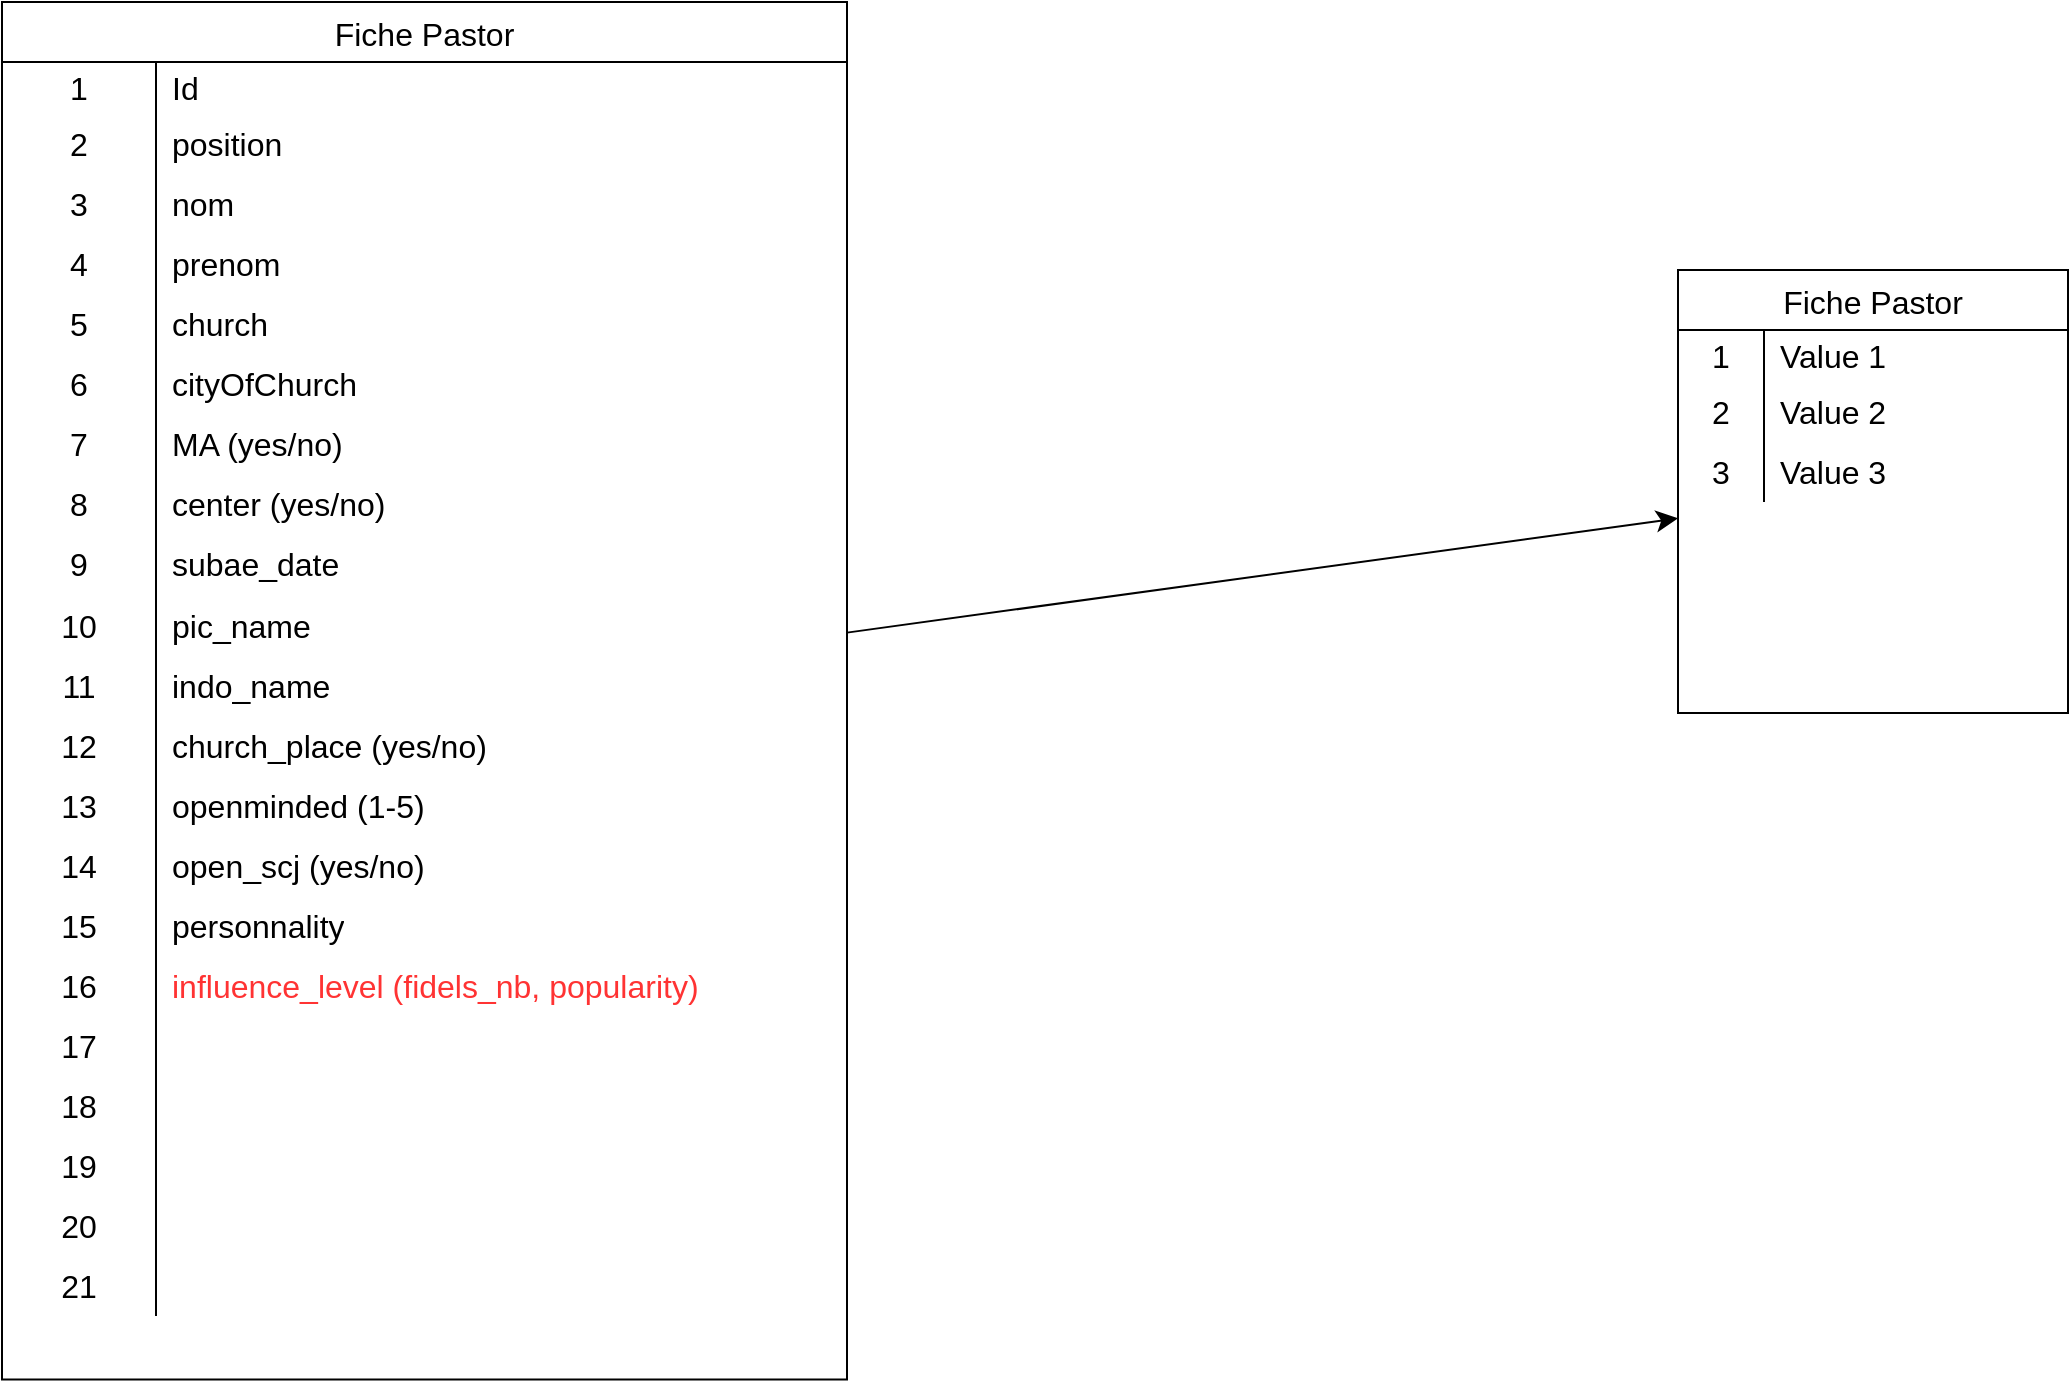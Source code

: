 <mxfile version="25.0.3">
  <diagram name="Page-1" id="ozbyZMw5nNVKGZ8Ik_tq">
    <mxGraphModel dx="2234" dy="788" grid="0" gridSize="10" guides="1" tooltips="1" connect="1" arrows="1" fold="1" page="0" pageScale="1" pageWidth="827" pageHeight="1169" math="0" shadow="0">
      <root>
        <mxCell id="0" />
        <mxCell id="1" parent="0" />
        <mxCell id="2mEy8Sekf_Ez2-nSpunM-34" value="" style="edgeStyle=none;curved=1;rounded=0;orthogonalLoop=1;jettySize=auto;html=1;fontSize=12;startSize=8;endSize=8;" edge="1" parent="1" source="2mEy8Sekf_Ez2-nSpunM-1" target="2mEy8Sekf_Ez2-nSpunM-24">
          <mxGeometry relative="1" as="geometry" />
        </mxCell>
        <mxCell id="2mEy8Sekf_Ez2-nSpunM-1" value="Fiche Pastor" style="shape=table;startSize=30;container=1;collapsible=0;childLayout=tableLayout;fixedRows=1;rowLines=0;fontStyle=0;strokeColor=default;fontSize=16;" vertex="1" parent="1">
          <mxGeometry x="-581" y="82" width="422.5" height="688.75" as="geometry" />
        </mxCell>
        <mxCell id="2mEy8Sekf_Ez2-nSpunM-2" value="" style="shape=tableRow;horizontal=0;startSize=0;swimlaneHead=0;swimlaneBody=0;top=0;left=0;bottom=0;right=0;collapsible=0;dropTarget=0;fillColor=none;points=[[0,0.5],[1,0.5]];portConstraint=eastwest;strokeColor=inherit;fontSize=16;" vertex="1" parent="2mEy8Sekf_Ez2-nSpunM-1">
          <mxGeometry y="30" width="422.5" height="26" as="geometry" />
        </mxCell>
        <mxCell id="2mEy8Sekf_Ez2-nSpunM-3" value="1" style="shape=partialRectangle;html=1;whiteSpace=wrap;connectable=0;fillColor=none;top=0;left=0;bottom=0;right=0;overflow=hidden;pointerEvents=1;strokeColor=inherit;fontSize=16;" vertex="1" parent="2mEy8Sekf_Ez2-nSpunM-2">
          <mxGeometry width="77" height="26" as="geometry">
            <mxRectangle width="77" height="26" as="alternateBounds" />
          </mxGeometry>
        </mxCell>
        <mxCell id="2mEy8Sekf_Ez2-nSpunM-4" value="Id" style="shape=partialRectangle;html=1;whiteSpace=wrap;connectable=0;fillColor=none;top=0;left=0;bottom=0;right=0;align=left;spacingLeft=6;overflow=hidden;strokeColor=inherit;fontSize=16;" vertex="1" parent="2mEy8Sekf_Ez2-nSpunM-2">
          <mxGeometry x="77" width="346" height="26" as="geometry">
            <mxRectangle width="346" height="26" as="alternateBounds" />
          </mxGeometry>
        </mxCell>
        <mxCell id="2mEy8Sekf_Ez2-nSpunM-5" value="" style="shape=tableRow;horizontal=0;startSize=0;swimlaneHead=0;swimlaneBody=0;top=0;left=0;bottom=0;right=0;collapsible=0;dropTarget=0;fillColor=none;points=[[0,0.5],[1,0.5]];portConstraint=eastwest;strokeColor=inherit;fontSize=16;" vertex="1" parent="2mEy8Sekf_Ez2-nSpunM-1">
          <mxGeometry y="56" width="422.5" height="30" as="geometry" />
        </mxCell>
        <mxCell id="2mEy8Sekf_Ez2-nSpunM-6" value="2" style="shape=partialRectangle;html=1;whiteSpace=wrap;connectable=0;fillColor=none;top=0;left=0;bottom=0;right=0;overflow=hidden;strokeColor=inherit;fontSize=16;" vertex="1" parent="2mEy8Sekf_Ez2-nSpunM-5">
          <mxGeometry width="77" height="30" as="geometry">
            <mxRectangle width="77" height="30" as="alternateBounds" />
          </mxGeometry>
        </mxCell>
        <mxCell id="2mEy8Sekf_Ez2-nSpunM-7" value="position" style="shape=partialRectangle;html=1;whiteSpace=wrap;connectable=0;fillColor=none;top=0;left=0;bottom=0;right=0;align=left;spacingLeft=6;overflow=hidden;strokeColor=inherit;fontSize=16;" vertex="1" parent="2mEy8Sekf_Ez2-nSpunM-5">
          <mxGeometry x="77" width="346" height="30" as="geometry">
            <mxRectangle width="346" height="30" as="alternateBounds" />
          </mxGeometry>
        </mxCell>
        <mxCell id="2mEy8Sekf_Ez2-nSpunM-8" value="" style="shape=tableRow;horizontal=0;startSize=0;swimlaneHead=0;swimlaneBody=0;top=0;left=0;bottom=0;right=0;collapsible=0;dropTarget=0;fillColor=none;points=[[0,0.5],[1,0.5]];portConstraint=eastwest;strokeColor=inherit;fontSize=16;" vertex="1" parent="2mEy8Sekf_Ez2-nSpunM-1">
          <mxGeometry y="86" width="422.5" height="30" as="geometry" />
        </mxCell>
        <mxCell id="2mEy8Sekf_Ez2-nSpunM-9" value="3" style="shape=partialRectangle;html=1;whiteSpace=wrap;connectable=0;fillColor=none;top=0;left=0;bottom=0;right=0;overflow=hidden;strokeColor=inherit;fontSize=16;" vertex="1" parent="2mEy8Sekf_Ez2-nSpunM-8">
          <mxGeometry width="77" height="30" as="geometry">
            <mxRectangle width="77" height="30" as="alternateBounds" />
          </mxGeometry>
        </mxCell>
        <mxCell id="2mEy8Sekf_Ez2-nSpunM-10" value="nom" style="shape=partialRectangle;html=1;whiteSpace=wrap;connectable=0;fillColor=none;top=0;left=0;bottom=0;right=0;align=left;spacingLeft=6;overflow=hidden;strokeColor=inherit;fontSize=16;" vertex="1" parent="2mEy8Sekf_Ez2-nSpunM-8">
          <mxGeometry x="77" width="346" height="30" as="geometry">
            <mxRectangle width="346" height="30" as="alternateBounds" />
          </mxGeometry>
        </mxCell>
        <mxCell id="2mEy8Sekf_Ez2-nSpunM-71" style="shape=tableRow;horizontal=0;startSize=0;swimlaneHead=0;swimlaneBody=0;top=0;left=0;bottom=0;right=0;collapsible=0;dropTarget=0;fillColor=none;points=[[0,0.5],[1,0.5]];portConstraint=eastwest;strokeColor=inherit;fontSize=16;" vertex="1" parent="2mEy8Sekf_Ez2-nSpunM-1">
          <mxGeometry y="116" width="422.5" height="30" as="geometry" />
        </mxCell>
        <mxCell id="2mEy8Sekf_Ez2-nSpunM-72" value="4" style="shape=partialRectangle;html=1;whiteSpace=wrap;connectable=0;fillColor=none;top=0;left=0;bottom=0;right=0;overflow=hidden;strokeColor=inherit;fontSize=16;" vertex="1" parent="2mEy8Sekf_Ez2-nSpunM-71">
          <mxGeometry width="77" height="30" as="geometry">
            <mxRectangle width="77" height="30" as="alternateBounds" />
          </mxGeometry>
        </mxCell>
        <mxCell id="2mEy8Sekf_Ez2-nSpunM-73" value="prenom" style="shape=partialRectangle;html=1;whiteSpace=wrap;connectable=0;fillColor=none;top=0;left=0;bottom=0;right=0;align=left;spacingLeft=6;overflow=hidden;strokeColor=inherit;fontSize=16;" vertex="1" parent="2mEy8Sekf_Ez2-nSpunM-71">
          <mxGeometry x="77" width="346" height="30" as="geometry">
            <mxRectangle width="346" height="30" as="alternateBounds" />
          </mxGeometry>
        </mxCell>
        <mxCell id="2mEy8Sekf_Ez2-nSpunM-68" style="shape=tableRow;horizontal=0;startSize=0;swimlaneHead=0;swimlaneBody=0;top=0;left=0;bottom=0;right=0;collapsible=0;dropTarget=0;fillColor=none;points=[[0,0.5],[1,0.5]];portConstraint=eastwest;strokeColor=inherit;fontSize=16;" vertex="1" parent="2mEy8Sekf_Ez2-nSpunM-1">
          <mxGeometry y="146" width="422.5" height="30" as="geometry" />
        </mxCell>
        <mxCell id="2mEy8Sekf_Ez2-nSpunM-69" value="5" style="shape=partialRectangle;html=1;whiteSpace=wrap;connectable=0;fillColor=none;top=0;left=0;bottom=0;right=0;overflow=hidden;strokeColor=inherit;fontSize=16;" vertex="1" parent="2mEy8Sekf_Ez2-nSpunM-68">
          <mxGeometry width="77" height="30" as="geometry">
            <mxRectangle width="77" height="30" as="alternateBounds" />
          </mxGeometry>
        </mxCell>
        <mxCell id="2mEy8Sekf_Ez2-nSpunM-70" value="church" style="shape=partialRectangle;html=1;whiteSpace=wrap;connectable=0;fillColor=none;top=0;left=0;bottom=0;right=0;align=left;spacingLeft=6;overflow=hidden;strokeColor=inherit;fontSize=16;" vertex="1" parent="2mEy8Sekf_Ez2-nSpunM-68">
          <mxGeometry x="77" width="346" height="30" as="geometry">
            <mxRectangle width="346" height="30" as="alternateBounds" />
          </mxGeometry>
        </mxCell>
        <mxCell id="2mEy8Sekf_Ez2-nSpunM-65" style="shape=tableRow;horizontal=0;startSize=0;swimlaneHead=0;swimlaneBody=0;top=0;left=0;bottom=0;right=0;collapsible=0;dropTarget=0;fillColor=none;points=[[0,0.5],[1,0.5]];portConstraint=eastwest;strokeColor=inherit;fontSize=16;" vertex="1" parent="2mEy8Sekf_Ez2-nSpunM-1">
          <mxGeometry y="176" width="422.5" height="30" as="geometry" />
        </mxCell>
        <mxCell id="2mEy8Sekf_Ez2-nSpunM-66" value="6" style="shape=partialRectangle;html=1;whiteSpace=wrap;connectable=0;fillColor=none;top=0;left=0;bottom=0;right=0;overflow=hidden;strokeColor=inherit;fontSize=16;" vertex="1" parent="2mEy8Sekf_Ez2-nSpunM-65">
          <mxGeometry width="77" height="30" as="geometry">
            <mxRectangle width="77" height="30" as="alternateBounds" />
          </mxGeometry>
        </mxCell>
        <mxCell id="2mEy8Sekf_Ez2-nSpunM-67" value="cityOfChurch" style="shape=partialRectangle;html=1;whiteSpace=wrap;connectable=0;fillColor=none;top=0;left=0;bottom=0;right=0;align=left;spacingLeft=6;overflow=hidden;strokeColor=inherit;fontSize=16;" vertex="1" parent="2mEy8Sekf_Ez2-nSpunM-65">
          <mxGeometry x="77" width="346" height="30" as="geometry">
            <mxRectangle width="346" height="30" as="alternateBounds" />
          </mxGeometry>
        </mxCell>
        <mxCell id="2mEy8Sekf_Ez2-nSpunM-62" style="shape=tableRow;horizontal=0;startSize=0;swimlaneHead=0;swimlaneBody=0;top=0;left=0;bottom=0;right=0;collapsible=0;dropTarget=0;fillColor=none;points=[[0,0.5],[1,0.5]];portConstraint=eastwest;strokeColor=inherit;fontSize=16;" vertex="1" parent="2mEy8Sekf_Ez2-nSpunM-1">
          <mxGeometry y="206" width="422.5" height="30" as="geometry" />
        </mxCell>
        <mxCell id="2mEy8Sekf_Ez2-nSpunM-63" value="7" style="shape=partialRectangle;html=1;whiteSpace=wrap;connectable=0;fillColor=none;top=0;left=0;bottom=0;right=0;overflow=hidden;strokeColor=inherit;fontSize=16;" vertex="1" parent="2mEy8Sekf_Ez2-nSpunM-62">
          <mxGeometry width="77" height="30" as="geometry">
            <mxRectangle width="77" height="30" as="alternateBounds" />
          </mxGeometry>
        </mxCell>
        <mxCell id="2mEy8Sekf_Ez2-nSpunM-64" value="MA (yes/no)" style="shape=partialRectangle;html=1;whiteSpace=wrap;connectable=0;fillColor=none;top=0;left=0;bottom=0;right=0;align=left;spacingLeft=6;overflow=hidden;strokeColor=inherit;fontSize=16;" vertex="1" parent="2mEy8Sekf_Ez2-nSpunM-62">
          <mxGeometry x="77" width="346" height="30" as="geometry">
            <mxRectangle width="346" height="30" as="alternateBounds" />
          </mxGeometry>
        </mxCell>
        <mxCell id="2mEy8Sekf_Ez2-nSpunM-59" style="shape=tableRow;horizontal=0;startSize=0;swimlaneHead=0;swimlaneBody=0;top=0;left=0;bottom=0;right=0;collapsible=0;dropTarget=0;fillColor=none;points=[[0,0.5],[1,0.5]];portConstraint=eastwest;strokeColor=inherit;fontSize=16;" vertex="1" parent="2mEy8Sekf_Ez2-nSpunM-1">
          <mxGeometry y="236" width="422.5" height="30" as="geometry" />
        </mxCell>
        <mxCell id="2mEy8Sekf_Ez2-nSpunM-60" value="8" style="shape=partialRectangle;html=1;whiteSpace=wrap;connectable=0;fillColor=none;top=0;left=0;bottom=0;right=0;overflow=hidden;strokeColor=inherit;fontSize=16;" vertex="1" parent="2mEy8Sekf_Ez2-nSpunM-59">
          <mxGeometry width="77" height="30" as="geometry">
            <mxRectangle width="77" height="30" as="alternateBounds" />
          </mxGeometry>
        </mxCell>
        <mxCell id="2mEy8Sekf_Ez2-nSpunM-61" value="center (yes/no)" style="shape=partialRectangle;html=1;whiteSpace=wrap;connectable=0;fillColor=none;top=0;left=0;bottom=0;right=0;align=left;spacingLeft=6;overflow=hidden;strokeColor=inherit;fontSize=16;" vertex="1" parent="2mEy8Sekf_Ez2-nSpunM-59">
          <mxGeometry x="77" width="346" height="30" as="geometry">
            <mxRectangle width="346" height="30" as="alternateBounds" />
          </mxGeometry>
        </mxCell>
        <mxCell id="2mEy8Sekf_Ez2-nSpunM-56" style="shape=tableRow;horizontal=0;startSize=0;swimlaneHead=0;swimlaneBody=0;top=0;left=0;bottom=0;right=0;collapsible=0;dropTarget=0;fillColor=none;points=[[0,0.5],[1,0.5]];portConstraint=eastwest;strokeColor=inherit;fontSize=16;" vertex="1" parent="2mEy8Sekf_Ez2-nSpunM-1">
          <mxGeometry y="266" width="422.5" height="30" as="geometry" />
        </mxCell>
        <mxCell id="2mEy8Sekf_Ez2-nSpunM-57" value="9" style="shape=partialRectangle;html=1;whiteSpace=wrap;connectable=0;fillColor=none;top=0;left=0;bottom=0;right=0;overflow=hidden;strokeColor=inherit;fontSize=16;" vertex="1" parent="2mEy8Sekf_Ez2-nSpunM-56">
          <mxGeometry width="77" height="30" as="geometry">
            <mxRectangle width="77" height="30" as="alternateBounds" />
          </mxGeometry>
        </mxCell>
        <mxCell id="2mEy8Sekf_Ez2-nSpunM-58" value="subae_date" style="shape=partialRectangle;html=1;whiteSpace=wrap;connectable=0;fillColor=none;top=0;left=0;bottom=0;right=0;align=left;spacingLeft=6;overflow=hidden;strokeColor=inherit;fontSize=16;" vertex="1" parent="2mEy8Sekf_Ez2-nSpunM-56">
          <mxGeometry x="77" width="346" height="30" as="geometry">
            <mxRectangle width="346" height="30" as="alternateBounds" />
          </mxGeometry>
        </mxCell>
        <mxCell id="2mEy8Sekf_Ez2-nSpunM-53" style="shape=tableRow;horizontal=0;startSize=0;swimlaneHead=0;swimlaneBody=0;top=0;left=0;bottom=0;right=0;collapsible=0;dropTarget=0;fillColor=none;points=[[0,0.5],[1,0.5]];portConstraint=eastwest;strokeColor=inherit;fontSize=16;" vertex="1" parent="2mEy8Sekf_Ez2-nSpunM-1">
          <mxGeometry y="296" width="422.5" height="31" as="geometry" />
        </mxCell>
        <mxCell id="2mEy8Sekf_Ez2-nSpunM-54" value="10" style="shape=partialRectangle;html=1;whiteSpace=wrap;connectable=0;fillColor=none;top=0;left=0;bottom=0;right=0;overflow=hidden;strokeColor=inherit;fontSize=16;" vertex="1" parent="2mEy8Sekf_Ez2-nSpunM-53">
          <mxGeometry width="77" height="31" as="geometry">
            <mxRectangle width="77" height="31" as="alternateBounds" />
          </mxGeometry>
        </mxCell>
        <mxCell id="2mEy8Sekf_Ez2-nSpunM-55" value="pic_name" style="shape=partialRectangle;html=1;whiteSpace=wrap;connectable=0;fillColor=none;top=0;left=0;bottom=0;right=0;align=left;spacingLeft=6;overflow=hidden;strokeColor=inherit;fontSize=16;" vertex="1" parent="2mEy8Sekf_Ez2-nSpunM-53">
          <mxGeometry x="77" width="346" height="31" as="geometry">
            <mxRectangle width="346" height="31" as="alternateBounds" />
          </mxGeometry>
        </mxCell>
        <mxCell id="2mEy8Sekf_Ez2-nSpunM-50" style="shape=tableRow;horizontal=0;startSize=0;swimlaneHead=0;swimlaneBody=0;top=0;left=0;bottom=0;right=0;collapsible=0;dropTarget=0;fillColor=none;points=[[0,0.5],[1,0.5]];portConstraint=eastwest;strokeColor=inherit;fontSize=16;" vertex="1" parent="2mEy8Sekf_Ez2-nSpunM-1">
          <mxGeometry y="327" width="422.5" height="30" as="geometry" />
        </mxCell>
        <mxCell id="2mEy8Sekf_Ez2-nSpunM-51" value="11" style="shape=partialRectangle;html=1;whiteSpace=wrap;connectable=0;fillColor=none;top=0;left=0;bottom=0;right=0;overflow=hidden;strokeColor=inherit;fontSize=16;" vertex="1" parent="2mEy8Sekf_Ez2-nSpunM-50">
          <mxGeometry width="77" height="30" as="geometry">
            <mxRectangle width="77" height="30" as="alternateBounds" />
          </mxGeometry>
        </mxCell>
        <mxCell id="2mEy8Sekf_Ez2-nSpunM-52" value="indo_name" style="shape=partialRectangle;html=1;whiteSpace=wrap;connectable=0;fillColor=none;top=0;left=0;bottom=0;right=0;align=left;spacingLeft=6;overflow=hidden;strokeColor=inherit;fontSize=16;" vertex="1" parent="2mEy8Sekf_Ez2-nSpunM-50">
          <mxGeometry x="77" width="346" height="30" as="geometry">
            <mxRectangle width="346" height="30" as="alternateBounds" />
          </mxGeometry>
        </mxCell>
        <mxCell id="2mEy8Sekf_Ez2-nSpunM-47" style="shape=tableRow;horizontal=0;startSize=0;swimlaneHead=0;swimlaneBody=0;top=0;left=0;bottom=0;right=0;collapsible=0;dropTarget=0;fillColor=none;points=[[0,0.5],[1,0.5]];portConstraint=eastwest;strokeColor=inherit;fontSize=16;" vertex="1" parent="2mEy8Sekf_Ez2-nSpunM-1">
          <mxGeometry y="357" width="422.5" height="30" as="geometry" />
        </mxCell>
        <mxCell id="2mEy8Sekf_Ez2-nSpunM-48" value="12" style="shape=partialRectangle;html=1;whiteSpace=wrap;connectable=0;fillColor=none;top=0;left=0;bottom=0;right=0;overflow=hidden;strokeColor=inherit;fontSize=16;" vertex="1" parent="2mEy8Sekf_Ez2-nSpunM-47">
          <mxGeometry width="77" height="30" as="geometry">
            <mxRectangle width="77" height="30" as="alternateBounds" />
          </mxGeometry>
        </mxCell>
        <mxCell id="2mEy8Sekf_Ez2-nSpunM-49" value="church_place (yes/no)" style="shape=partialRectangle;html=1;whiteSpace=wrap;connectable=0;fillColor=none;top=0;left=0;bottom=0;right=0;align=left;spacingLeft=6;overflow=hidden;strokeColor=inherit;fontSize=16;" vertex="1" parent="2mEy8Sekf_Ez2-nSpunM-47">
          <mxGeometry x="77" width="346" height="30" as="geometry">
            <mxRectangle width="346" height="30" as="alternateBounds" />
          </mxGeometry>
        </mxCell>
        <mxCell id="2mEy8Sekf_Ez2-nSpunM-44" style="shape=tableRow;horizontal=0;startSize=0;swimlaneHead=0;swimlaneBody=0;top=0;left=0;bottom=0;right=0;collapsible=0;dropTarget=0;fillColor=none;points=[[0,0.5],[1,0.5]];portConstraint=eastwest;strokeColor=inherit;fontSize=16;" vertex="1" parent="2mEy8Sekf_Ez2-nSpunM-1">
          <mxGeometry y="387" width="422.5" height="30" as="geometry" />
        </mxCell>
        <mxCell id="2mEy8Sekf_Ez2-nSpunM-45" value="13" style="shape=partialRectangle;html=1;whiteSpace=wrap;connectable=0;fillColor=none;top=0;left=0;bottom=0;right=0;overflow=hidden;strokeColor=inherit;fontSize=16;" vertex="1" parent="2mEy8Sekf_Ez2-nSpunM-44">
          <mxGeometry width="77" height="30" as="geometry">
            <mxRectangle width="77" height="30" as="alternateBounds" />
          </mxGeometry>
        </mxCell>
        <mxCell id="2mEy8Sekf_Ez2-nSpunM-46" value="openminded (1-5)" style="shape=partialRectangle;html=1;whiteSpace=wrap;connectable=0;fillColor=none;top=0;left=0;bottom=0;right=0;align=left;spacingLeft=6;overflow=hidden;strokeColor=inherit;fontSize=16;" vertex="1" parent="2mEy8Sekf_Ez2-nSpunM-44">
          <mxGeometry x="77" width="346" height="30" as="geometry">
            <mxRectangle width="346" height="30" as="alternateBounds" />
          </mxGeometry>
        </mxCell>
        <mxCell id="2mEy8Sekf_Ez2-nSpunM-41" style="shape=tableRow;horizontal=0;startSize=0;swimlaneHead=0;swimlaneBody=0;top=0;left=0;bottom=0;right=0;collapsible=0;dropTarget=0;fillColor=none;points=[[0,0.5],[1,0.5]];portConstraint=eastwest;strokeColor=inherit;fontSize=16;" vertex="1" parent="2mEy8Sekf_Ez2-nSpunM-1">
          <mxGeometry y="417" width="422.5" height="30" as="geometry" />
        </mxCell>
        <mxCell id="2mEy8Sekf_Ez2-nSpunM-42" value="14" style="shape=partialRectangle;html=1;whiteSpace=wrap;connectable=0;fillColor=none;top=0;left=0;bottom=0;right=0;overflow=hidden;strokeColor=inherit;fontSize=16;" vertex="1" parent="2mEy8Sekf_Ez2-nSpunM-41">
          <mxGeometry width="77" height="30" as="geometry">
            <mxRectangle width="77" height="30" as="alternateBounds" />
          </mxGeometry>
        </mxCell>
        <mxCell id="2mEy8Sekf_Ez2-nSpunM-43" value="open_scj (yes/no)" style="shape=partialRectangle;html=1;whiteSpace=wrap;connectable=0;fillColor=none;top=0;left=0;bottom=0;right=0;align=left;spacingLeft=6;overflow=hidden;strokeColor=inherit;fontSize=16;" vertex="1" parent="2mEy8Sekf_Ez2-nSpunM-41">
          <mxGeometry x="77" width="346" height="30" as="geometry">
            <mxRectangle width="346" height="30" as="alternateBounds" />
          </mxGeometry>
        </mxCell>
        <mxCell id="2mEy8Sekf_Ez2-nSpunM-38" style="shape=tableRow;horizontal=0;startSize=0;swimlaneHead=0;swimlaneBody=0;top=0;left=0;bottom=0;right=0;collapsible=0;dropTarget=0;fillColor=none;points=[[0,0.5],[1,0.5]];portConstraint=eastwest;strokeColor=inherit;fontSize=16;" vertex="1" parent="2mEy8Sekf_Ez2-nSpunM-1">
          <mxGeometry y="447" width="422.5" height="30" as="geometry" />
        </mxCell>
        <mxCell id="2mEy8Sekf_Ez2-nSpunM-39" value="15" style="shape=partialRectangle;html=1;whiteSpace=wrap;connectable=0;fillColor=none;top=0;left=0;bottom=0;right=0;overflow=hidden;strokeColor=inherit;fontSize=16;" vertex="1" parent="2mEy8Sekf_Ez2-nSpunM-38">
          <mxGeometry width="77" height="30" as="geometry">
            <mxRectangle width="77" height="30" as="alternateBounds" />
          </mxGeometry>
        </mxCell>
        <mxCell id="2mEy8Sekf_Ez2-nSpunM-40" value="personnality" style="shape=partialRectangle;html=1;whiteSpace=wrap;connectable=0;fillColor=none;top=0;left=0;bottom=0;right=0;align=left;spacingLeft=6;overflow=hidden;strokeColor=inherit;fontSize=16;" vertex="1" parent="2mEy8Sekf_Ez2-nSpunM-38">
          <mxGeometry x="77" width="346" height="30" as="geometry">
            <mxRectangle width="346" height="30" as="alternateBounds" />
          </mxGeometry>
        </mxCell>
        <mxCell id="2mEy8Sekf_Ez2-nSpunM-35" style="shape=tableRow;horizontal=0;startSize=0;swimlaneHead=0;swimlaneBody=0;top=0;left=0;bottom=0;right=0;collapsible=0;dropTarget=0;fillColor=none;points=[[0,0.5],[1,0.5]];portConstraint=eastwest;strokeColor=inherit;fontSize=16;" vertex="1" parent="2mEy8Sekf_Ez2-nSpunM-1">
          <mxGeometry y="477" width="422.5" height="30" as="geometry" />
        </mxCell>
        <mxCell id="2mEy8Sekf_Ez2-nSpunM-36" value="16" style="shape=partialRectangle;html=1;whiteSpace=wrap;connectable=0;fillColor=none;top=0;left=0;bottom=0;right=0;overflow=hidden;strokeColor=inherit;fontSize=16;" vertex="1" parent="2mEy8Sekf_Ez2-nSpunM-35">
          <mxGeometry width="77" height="30" as="geometry">
            <mxRectangle width="77" height="30" as="alternateBounds" />
          </mxGeometry>
        </mxCell>
        <mxCell id="2mEy8Sekf_Ez2-nSpunM-37" value="influence_level (fidels_nb, popularity)" style="shape=partialRectangle;html=1;whiteSpace=wrap;connectable=0;fillColor=none;top=0;left=0;bottom=0;right=0;align=left;spacingLeft=6;overflow=hidden;strokeColor=inherit;fontSize=16;fontColor=#FF3333;" vertex="1" parent="2mEy8Sekf_Ez2-nSpunM-35">
          <mxGeometry x="77" width="346" height="30" as="geometry">
            <mxRectangle width="346" height="30" as="alternateBounds" />
          </mxGeometry>
        </mxCell>
        <mxCell id="2mEy8Sekf_Ez2-nSpunM-74" style="shape=tableRow;horizontal=0;startSize=0;swimlaneHead=0;swimlaneBody=0;top=0;left=0;bottom=0;right=0;collapsible=0;dropTarget=0;fillColor=none;points=[[0,0.5],[1,0.5]];portConstraint=eastwest;strokeColor=inherit;fontSize=16;" vertex="1" parent="2mEy8Sekf_Ez2-nSpunM-1">
          <mxGeometry y="507" width="422.5" height="30" as="geometry" />
        </mxCell>
        <mxCell id="2mEy8Sekf_Ez2-nSpunM-75" value="17" style="shape=partialRectangle;html=1;whiteSpace=wrap;connectable=0;fillColor=none;top=0;left=0;bottom=0;right=0;overflow=hidden;strokeColor=inherit;fontSize=16;" vertex="1" parent="2mEy8Sekf_Ez2-nSpunM-74">
          <mxGeometry width="77" height="30" as="geometry">
            <mxRectangle width="77" height="30" as="alternateBounds" />
          </mxGeometry>
        </mxCell>
        <mxCell id="2mEy8Sekf_Ez2-nSpunM-76" style="shape=partialRectangle;html=1;whiteSpace=wrap;connectable=0;fillColor=none;top=0;left=0;bottom=0;right=0;align=left;spacingLeft=6;overflow=hidden;strokeColor=inherit;fontSize=16;fontColor=#FF3333;" vertex="1" parent="2mEy8Sekf_Ez2-nSpunM-74">
          <mxGeometry x="77" width="346" height="30" as="geometry">
            <mxRectangle width="346" height="30" as="alternateBounds" />
          </mxGeometry>
        </mxCell>
        <mxCell id="2mEy8Sekf_Ez2-nSpunM-77" style="shape=tableRow;horizontal=0;startSize=0;swimlaneHead=0;swimlaneBody=0;top=0;left=0;bottom=0;right=0;collapsible=0;dropTarget=0;fillColor=none;points=[[0,0.5],[1,0.5]];portConstraint=eastwest;strokeColor=inherit;fontSize=16;" vertex="1" parent="2mEy8Sekf_Ez2-nSpunM-1">
          <mxGeometry y="537" width="422.5" height="30" as="geometry" />
        </mxCell>
        <mxCell id="2mEy8Sekf_Ez2-nSpunM-78" value="18" style="shape=partialRectangle;html=1;whiteSpace=wrap;connectable=0;fillColor=none;top=0;left=0;bottom=0;right=0;overflow=hidden;strokeColor=inherit;fontSize=16;" vertex="1" parent="2mEy8Sekf_Ez2-nSpunM-77">
          <mxGeometry width="77" height="30" as="geometry">
            <mxRectangle width="77" height="30" as="alternateBounds" />
          </mxGeometry>
        </mxCell>
        <mxCell id="2mEy8Sekf_Ez2-nSpunM-79" style="shape=partialRectangle;html=1;whiteSpace=wrap;connectable=0;fillColor=none;top=0;left=0;bottom=0;right=0;align=left;spacingLeft=6;overflow=hidden;strokeColor=inherit;fontSize=16;fontColor=#FF3333;" vertex="1" parent="2mEy8Sekf_Ez2-nSpunM-77">
          <mxGeometry x="77" width="346" height="30" as="geometry">
            <mxRectangle width="346" height="30" as="alternateBounds" />
          </mxGeometry>
        </mxCell>
        <mxCell id="2mEy8Sekf_Ez2-nSpunM-80" style="shape=tableRow;horizontal=0;startSize=0;swimlaneHead=0;swimlaneBody=0;top=0;left=0;bottom=0;right=0;collapsible=0;dropTarget=0;fillColor=none;points=[[0,0.5],[1,0.5]];portConstraint=eastwest;strokeColor=inherit;fontSize=16;" vertex="1" parent="2mEy8Sekf_Ez2-nSpunM-1">
          <mxGeometry y="567" width="422.5" height="30" as="geometry" />
        </mxCell>
        <mxCell id="2mEy8Sekf_Ez2-nSpunM-81" value="19" style="shape=partialRectangle;html=1;whiteSpace=wrap;connectable=0;fillColor=none;top=0;left=0;bottom=0;right=0;overflow=hidden;strokeColor=inherit;fontSize=16;" vertex="1" parent="2mEy8Sekf_Ez2-nSpunM-80">
          <mxGeometry width="77" height="30" as="geometry">
            <mxRectangle width="77" height="30" as="alternateBounds" />
          </mxGeometry>
        </mxCell>
        <mxCell id="2mEy8Sekf_Ez2-nSpunM-82" style="shape=partialRectangle;html=1;whiteSpace=wrap;connectable=0;fillColor=none;top=0;left=0;bottom=0;right=0;align=left;spacingLeft=6;overflow=hidden;strokeColor=inherit;fontSize=16;fontColor=#FF3333;" vertex="1" parent="2mEy8Sekf_Ez2-nSpunM-80">
          <mxGeometry x="77" width="346" height="30" as="geometry">
            <mxRectangle width="346" height="30" as="alternateBounds" />
          </mxGeometry>
        </mxCell>
        <mxCell id="2mEy8Sekf_Ez2-nSpunM-83" style="shape=tableRow;horizontal=0;startSize=0;swimlaneHead=0;swimlaneBody=0;top=0;left=0;bottom=0;right=0;collapsible=0;dropTarget=0;fillColor=none;points=[[0,0.5],[1,0.5]];portConstraint=eastwest;strokeColor=inherit;fontSize=16;" vertex="1" parent="2mEy8Sekf_Ez2-nSpunM-1">
          <mxGeometry y="597" width="422.5" height="30" as="geometry" />
        </mxCell>
        <mxCell id="2mEy8Sekf_Ez2-nSpunM-84" value="20" style="shape=partialRectangle;html=1;whiteSpace=wrap;connectable=0;fillColor=none;top=0;left=0;bottom=0;right=0;overflow=hidden;strokeColor=inherit;fontSize=16;" vertex="1" parent="2mEy8Sekf_Ez2-nSpunM-83">
          <mxGeometry width="77" height="30" as="geometry">
            <mxRectangle width="77" height="30" as="alternateBounds" />
          </mxGeometry>
        </mxCell>
        <mxCell id="2mEy8Sekf_Ez2-nSpunM-85" style="shape=partialRectangle;html=1;whiteSpace=wrap;connectable=0;fillColor=none;top=0;left=0;bottom=0;right=0;align=left;spacingLeft=6;overflow=hidden;strokeColor=inherit;fontSize=16;fontColor=#FF3333;" vertex="1" parent="2mEy8Sekf_Ez2-nSpunM-83">
          <mxGeometry x="77" width="346" height="30" as="geometry">
            <mxRectangle width="346" height="30" as="alternateBounds" />
          </mxGeometry>
        </mxCell>
        <mxCell id="2mEy8Sekf_Ez2-nSpunM-86" style="shape=tableRow;horizontal=0;startSize=0;swimlaneHead=0;swimlaneBody=0;top=0;left=0;bottom=0;right=0;collapsible=0;dropTarget=0;fillColor=none;points=[[0,0.5],[1,0.5]];portConstraint=eastwest;strokeColor=inherit;fontSize=16;" vertex="1" parent="2mEy8Sekf_Ez2-nSpunM-1">
          <mxGeometry y="627" width="422.5" height="30" as="geometry" />
        </mxCell>
        <mxCell id="2mEy8Sekf_Ez2-nSpunM-87" value="21" style="shape=partialRectangle;html=1;whiteSpace=wrap;connectable=0;fillColor=none;top=0;left=0;bottom=0;right=0;overflow=hidden;strokeColor=inherit;fontSize=16;" vertex="1" parent="2mEy8Sekf_Ez2-nSpunM-86">
          <mxGeometry width="77" height="30" as="geometry">
            <mxRectangle width="77" height="30" as="alternateBounds" />
          </mxGeometry>
        </mxCell>
        <mxCell id="2mEy8Sekf_Ez2-nSpunM-88" style="shape=partialRectangle;html=1;whiteSpace=wrap;connectable=0;fillColor=none;top=0;left=0;bottom=0;right=0;align=left;spacingLeft=6;overflow=hidden;strokeColor=inherit;fontSize=16;fontColor=#FF3333;" vertex="1" parent="2mEy8Sekf_Ez2-nSpunM-86">
          <mxGeometry x="77" width="346" height="30" as="geometry">
            <mxRectangle width="346" height="30" as="alternateBounds" />
          </mxGeometry>
        </mxCell>
        <mxCell id="2mEy8Sekf_Ez2-nSpunM-24" value="Fiche Pastor" style="shape=table;startSize=30;container=1;collapsible=0;childLayout=tableLayout;fixedRows=1;rowLines=0;fontStyle=0;strokeColor=default;fontSize=16;" vertex="1" parent="1">
          <mxGeometry x="257" y="216" width="195" height="221.5" as="geometry" />
        </mxCell>
        <mxCell id="2mEy8Sekf_Ez2-nSpunM-25" value="" style="shape=tableRow;horizontal=0;startSize=0;swimlaneHead=0;swimlaneBody=0;top=0;left=0;bottom=0;right=0;collapsible=0;dropTarget=0;fillColor=none;points=[[0,0.5],[1,0.5]];portConstraint=eastwest;strokeColor=inherit;fontSize=16;" vertex="1" parent="2mEy8Sekf_Ez2-nSpunM-24">
          <mxGeometry y="30" width="195" height="26" as="geometry" />
        </mxCell>
        <mxCell id="2mEy8Sekf_Ez2-nSpunM-26" value="1" style="shape=partialRectangle;html=1;whiteSpace=wrap;connectable=0;fillColor=none;top=0;left=0;bottom=0;right=0;overflow=hidden;pointerEvents=1;strokeColor=inherit;fontSize=16;" vertex="1" parent="2mEy8Sekf_Ez2-nSpunM-25">
          <mxGeometry width="43" height="26" as="geometry">
            <mxRectangle width="43" height="26" as="alternateBounds" />
          </mxGeometry>
        </mxCell>
        <mxCell id="2mEy8Sekf_Ez2-nSpunM-27" value="Value 1" style="shape=partialRectangle;html=1;whiteSpace=wrap;connectable=0;fillColor=none;top=0;left=0;bottom=0;right=0;align=left;spacingLeft=6;overflow=hidden;strokeColor=inherit;fontSize=16;" vertex="1" parent="2mEy8Sekf_Ez2-nSpunM-25">
          <mxGeometry x="43" width="152" height="26" as="geometry">
            <mxRectangle width="152" height="26" as="alternateBounds" />
          </mxGeometry>
        </mxCell>
        <mxCell id="2mEy8Sekf_Ez2-nSpunM-28" value="" style="shape=tableRow;horizontal=0;startSize=0;swimlaneHead=0;swimlaneBody=0;top=0;left=0;bottom=0;right=0;collapsible=0;dropTarget=0;fillColor=none;points=[[0,0.5],[1,0.5]];portConstraint=eastwest;strokeColor=inherit;fontSize=16;" vertex="1" parent="2mEy8Sekf_Ez2-nSpunM-24">
          <mxGeometry y="56" width="195" height="30" as="geometry" />
        </mxCell>
        <mxCell id="2mEy8Sekf_Ez2-nSpunM-29" value="2" style="shape=partialRectangle;html=1;whiteSpace=wrap;connectable=0;fillColor=none;top=0;left=0;bottom=0;right=0;overflow=hidden;strokeColor=inherit;fontSize=16;" vertex="1" parent="2mEy8Sekf_Ez2-nSpunM-28">
          <mxGeometry width="43" height="30" as="geometry">
            <mxRectangle width="43" height="30" as="alternateBounds" />
          </mxGeometry>
        </mxCell>
        <mxCell id="2mEy8Sekf_Ez2-nSpunM-30" value="Value 2" style="shape=partialRectangle;html=1;whiteSpace=wrap;connectable=0;fillColor=none;top=0;left=0;bottom=0;right=0;align=left;spacingLeft=6;overflow=hidden;strokeColor=inherit;fontSize=16;" vertex="1" parent="2mEy8Sekf_Ez2-nSpunM-28">
          <mxGeometry x="43" width="152" height="30" as="geometry">
            <mxRectangle width="152" height="30" as="alternateBounds" />
          </mxGeometry>
        </mxCell>
        <mxCell id="2mEy8Sekf_Ez2-nSpunM-31" value="" style="shape=tableRow;horizontal=0;startSize=0;swimlaneHead=0;swimlaneBody=0;top=0;left=0;bottom=0;right=0;collapsible=0;dropTarget=0;fillColor=none;points=[[0,0.5],[1,0.5]];portConstraint=eastwest;strokeColor=inherit;fontSize=16;" vertex="1" parent="2mEy8Sekf_Ez2-nSpunM-24">
          <mxGeometry y="86" width="195" height="30" as="geometry" />
        </mxCell>
        <mxCell id="2mEy8Sekf_Ez2-nSpunM-32" value="3" style="shape=partialRectangle;html=1;whiteSpace=wrap;connectable=0;fillColor=none;top=0;left=0;bottom=0;right=0;overflow=hidden;strokeColor=inherit;fontSize=16;" vertex="1" parent="2mEy8Sekf_Ez2-nSpunM-31">
          <mxGeometry width="43" height="30" as="geometry">
            <mxRectangle width="43" height="30" as="alternateBounds" />
          </mxGeometry>
        </mxCell>
        <mxCell id="2mEy8Sekf_Ez2-nSpunM-33" value="Value 3" style="shape=partialRectangle;html=1;whiteSpace=wrap;connectable=0;fillColor=none;top=0;left=0;bottom=0;right=0;align=left;spacingLeft=6;overflow=hidden;strokeColor=inherit;fontSize=16;" vertex="1" parent="2mEy8Sekf_Ez2-nSpunM-31">
          <mxGeometry x="43" width="152" height="30" as="geometry">
            <mxRectangle width="152" height="30" as="alternateBounds" />
          </mxGeometry>
        </mxCell>
      </root>
    </mxGraphModel>
  </diagram>
</mxfile>
